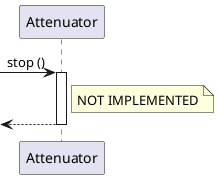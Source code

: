 @startuml

participant Attenuator as att

[-> att ++: stop ()
note right of att: NOT IMPLEMENTED
return

@enduml